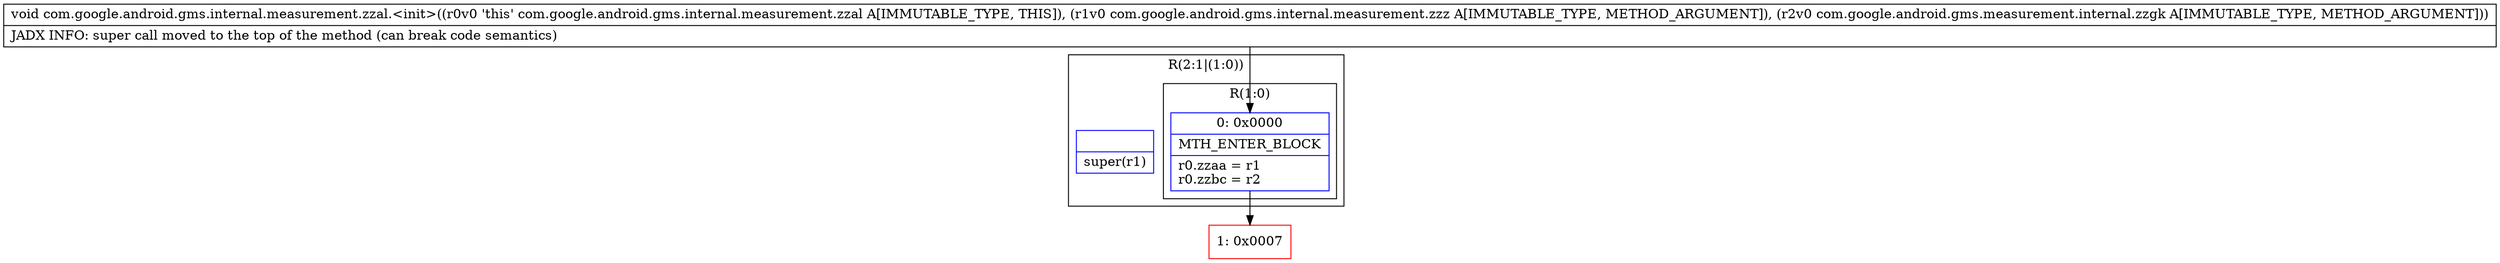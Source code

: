 digraph "CFG forcom.google.android.gms.internal.measurement.zzal.\<init\>(Lcom\/google\/android\/gms\/internal\/measurement\/zzz;Lcom\/google\/android\/gms\/measurement\/internal\/zzgk;)V" {
subgraph cluster_Region_559649422 {
label = "R(2:1|(1:0))";
node [shape=record,color=blue];
Node_InsnContainer_2101103910 [shape=record,label="{|super(r1)\l}"];
subgraph cluster_Region_249196416 {
label = "R(1:0)";
node [shape=record,color=blue];
Node_0 [shape=record,label="{0\:\ 0x0000|MTH_ENTER_BLOCK\l|r0.zzaa = r1\lr0.zzbc = r2\l}"];
}
}
Node_1 [shape=record,color=red,label="{1\:\ 0x0007}"];
MethodNode[shape=record,label="{void com.google.android.gms.internal.measurement.zzal.\<init\>((r0v0 'this' com.google.android.gms.internal.measurement.zzal A[IMMUTABLE_TYPE, THIS]), (r1v0 com.google.android.gms.internal.measurement.zzz A[IMMUTABLE_TYPE, METHOD_ARGUMENT]), (r2v0 com.google.android.gms.measurement.internal.zzgk A[IMMUTABLE_TYPE, METHOD_ARGUMENT]))  | JADX INFO: super call moved to the top of the method (can break code semantics)\l}"];
MethodNode -> Node_0;
Node_0 -> Node_1;
}

